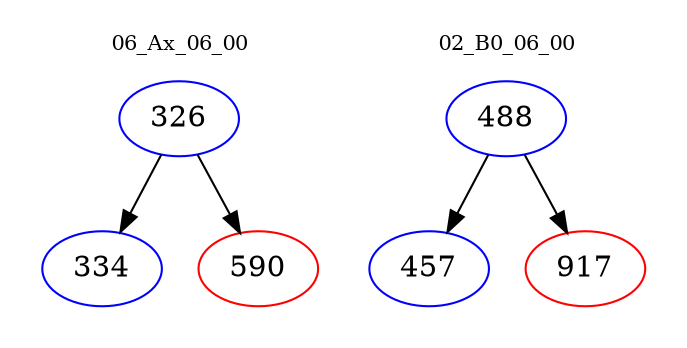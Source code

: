 digraph{
subgraph cluster_0 {
color = white
label = "06_Ax_06_00";
fontsize=10;
T0_326 [label="326", color="blue"]
T0_326 -> T0_334 [color="black"]
T0_334 [label="334", color="blue"]
T0_326 -> T0_590 [color="black"]
T0_590 [label="590", color="red"]
}
subgraph cluster_1 {
color = white
label = "02_B0_06_00";
fontsize=10;
T1_488 [label="488", color="blue"]
T1_488 -> T1_457 [color="black"]
T1_457 [label="457", color="blue"]
T1_488 -> T1_917 [color="black"]
T1_917 [label="917", color="red"]
}
}
